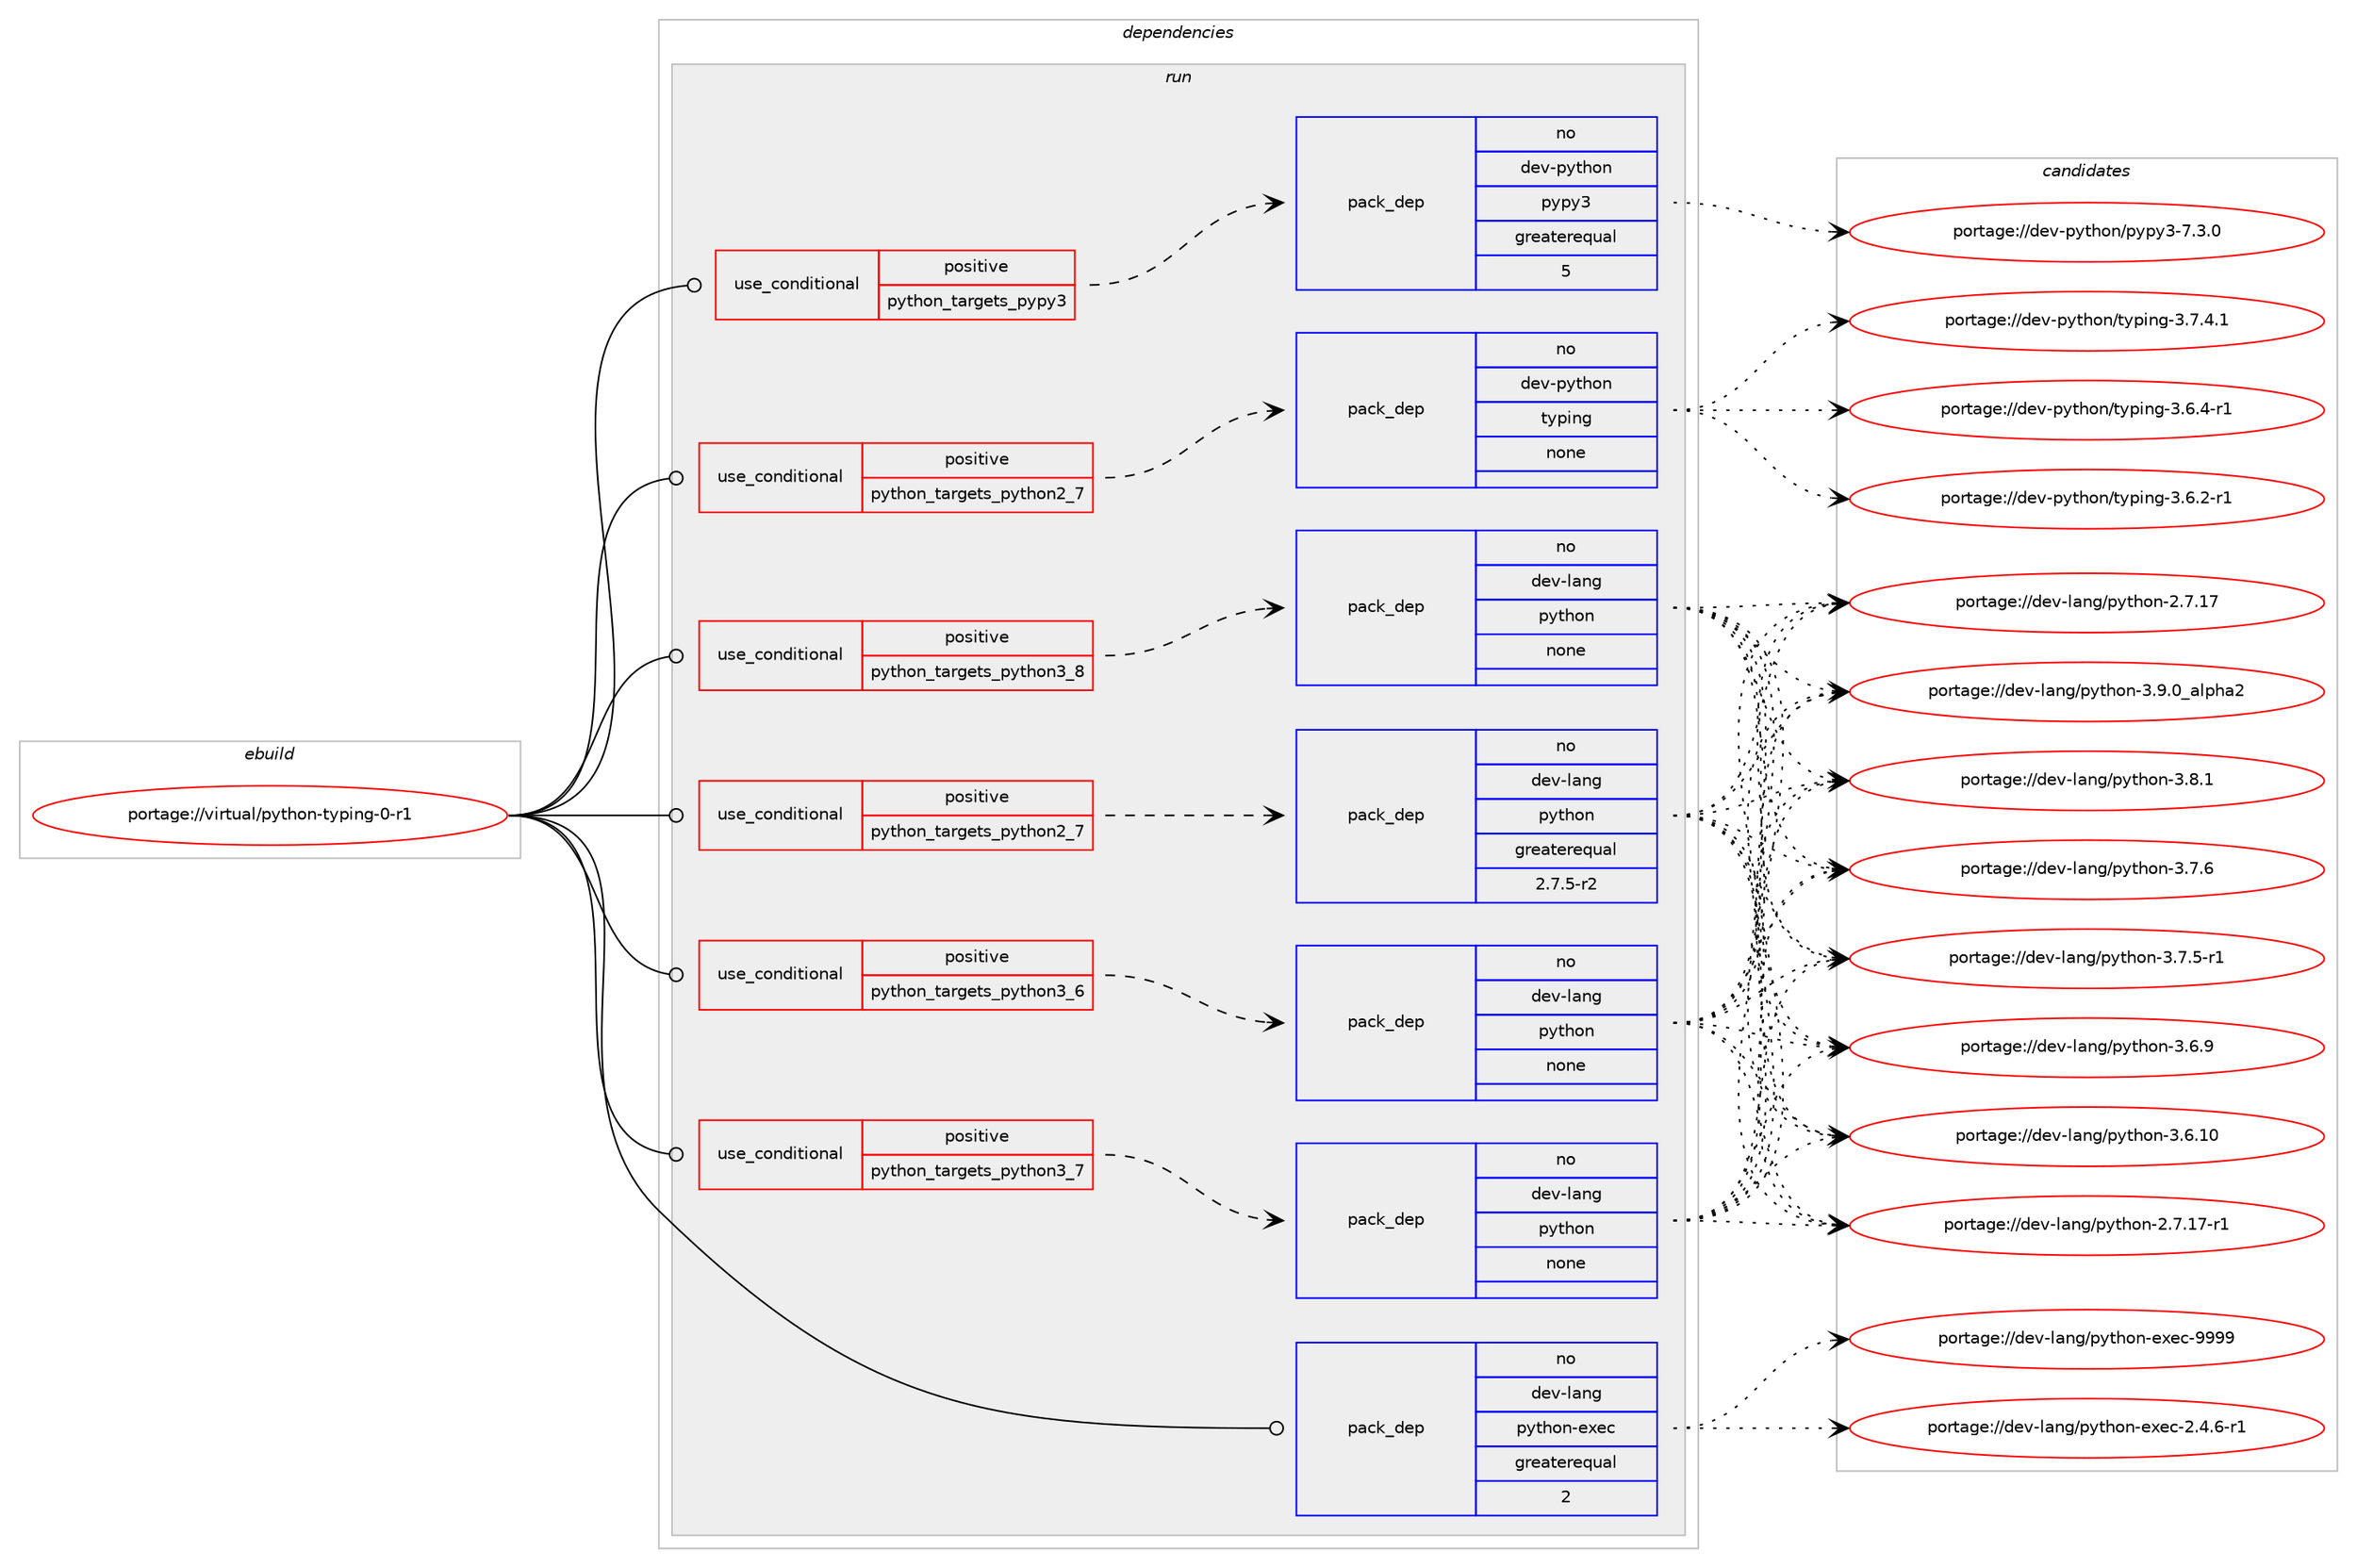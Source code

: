 digraph prolog {

# *************
# Graph options
# *************

newrank=true;
concentrate=true;
compound=true;
graph [rankdir=LR,fontname=Helvetica,fontsize=10,ranksep=1.5];#, ranksep=2.5, nodesep=0.2];
edge  [arrowhead=vee];
node  [fontname=Helvetica,fontsize=10];

# **********
# The ebuild
# **********

subgraph cluster_leftcol {
color=gray;
rank=same;
label=<<i>ebuild</i>>;
id [label="portage://virtual/python-typing-0-r1", color=red, width=4, href="../virtual/python-typing-0-r1.svg"];
}

# ****************
# The dependencies
# ****************

subgraph cluster_midcol {
color=gray;
label=<<i>dependencies</i>>;
subgraph cluster_compile {
fillcolor="#eeeeee";
style=filled;
label=<<i>compile</i>>;
}
subgraph cluster_compileandrun {
fillcolor="#eeeeee";
style=filled;
label=<<i>compile and run</i>>;
}
subgraph cluster_run {
fillcolor="#eeeeee";
style=filled;
label=<<i>run</i>>;
subgraph cond6069 {
dependency34038 [label=<<TABLE BORDER="0" CELLBORDER="1" CELLSPACING="0" CELLPADDING="4"><TR><TD ROWSPAN="3" CELLPADDING="10">use_conditional</TD></TR><TR><TD>positive</TD></TR><TR><TD>python_targets_pypy3</TD></TR></TABLE>>, shape=none, color=red];
subgraph pack27306 {
dependency34039 [label=<<TABLE BORDER="0" CELLBORDER="1" CELLSPACING="0" CELLPADDING="4" WIDTH="220"><TR><TD ROWSPAN="6" CELLPADDING="30">pack_dep</TD></TR><TR><TD WIDTH="110">no</TD></TR><TR><TD>dev-python</TD></TR><TR><TD>pypy3</TD></TR><TR><TD>greaterequal</TD></TR><TR><TD>5</TD></TR></TABLE>>, shape=none, color=blue];
}
dependency34038:e -> dependency34039:w [weight=20,style="dashed",arrowhead="vee"];
}
id:e -> dependency34038:w [weight=20,style="solid",arrowhead="odot"];
subgraph cond6070 {
dependency34040 [label=<<TABLE BORDER="0" CELLBORDER="1" CELLSPACING="0" CELLPADDING="4"><TR><TD ROWSPAN="3" CELLPADDING="10">use_conditional</TD></TR><TR><TD>positive</TD></TR><TR><TD>python_targets_python2_7</TD></TR></TABLE>>, shape=none, color=red];
subgraph pack27307 {
dependency34041 [label=<<TABLE BORDER="0" CELLBORDER="1" CELLSPACING="0" CELLPADDING="4" WIDTH="220"><TR><TD ROWSPAN="6" CELLPADDING="30">pack_dep</TD></TR><TR><TD WIDTH="110">no</TD></TR><TR><TD>dev-lang</TD></TR><TR><TD>python</TD></TR><TR><TD>greaterequal</TD></TR><TR><TD>2.7.5-r2</TD></TR></TABLE>>, shape=none, color=blue];
}
dependency34040:e -> dependency34041:w [weight=20,style="dashed",arrowhead="vee"];
}
id:e -> dependency34040:w [weight=20,style="solid",arrowhead="odot"];
subgraph cond6071 {
dependency34042 [label=<<TABLE BORDER="0" CELLBORDER="1" CELLSPACING="0" CELLPADDING="4"><TR><TD ROWSPAN="3" CELLPADDING="10">use_conditional</TD></TR><TR><TD>positive</TD></TR><TR><TD>python_targets_python2_7</TD></TR></TABLE>>, shape=none, color=red];
subgraph pack27308 {
dependency34043 [label=<<TABLE BORDER="0" CELLBORDER="1" CELLSPACING="0" CELLPADDING="4" WIDTH="220"><TR><TD ROWSPAN="6" CELLPADDING="30">pack_dep</TD></TR><TR><TD WIDTH="110">no</TD></TR><TR><TD>dev-python</TD></TR><TR><TD>typing</TD></TR><TR><TD>none</TD></TR><TR><TD></TD></TR></TABLE>>, shape=none, color=blue];
}
dependency34042:e -> dependency34043:w [weight=20,style="dashed",arrowhead="vee"];
}
id:e -> dependency34042:w [weight=20,style="solid",arrowhead="odot"];
subgraph cond6072 {
dependency34044 [label=<<TABLE BORDER="0" CELLBORDER="1" CELLSPACING="0" CELLPADDING="4"><TR><TD ROWSPAN="3" CELLPADDING="10">use_conditional</TD></TR><TR><TD>positive</TD></TR><TR><TD>python_targets_python3_6</TD></TR></TABLE>>, shape=none, color=red];
subgraph pack27309 {
dependency34045 [label=<<TABLE BORDER="0" CELLBORDER="1" CELLSPACING="0" CELLPADDING="4" WIDTH="220"><TR><TD ROWSPAN="6" CELLPADDING="30">pack_dep</TD></TR><TR><TD WIDTH="110">no</TD></TR><TR><TD>dev-lang</TD></TR><TR><TD>python</TD></TR><TR><TD>none</TD></TR><TR><TD></TD></TR></TABLE>>, shape=none, color=blue];
}
dependency34044:e -> dependency34045:w [weight=20,style="dashed",arrowhead="vee"];
}
id:e -> dependency34044:w [weight=20,style="solid",arrowhead="odot"];
subgraph cond6073 {
dependency34046 [label=<<TABLE BORDER="0" CELLBORDER="1" CELLSPACING="0" CELLPADDING="4"><TR><TD ROWSPAN="3" CELLPADDING="10">use_conditional</TD></TR><TR><TD>positive</TD></TR><TR><TD>python_targets_python3_7</TD></TR></TABLE>>, shape=none, color=red];
subgraph pack27310 {
dependency34047 [label=<<TABLE BORDER="0" CELLBORDER="1" CELLSPACING="0" CELLPADDING="4" WIDTH="220"><TR><TD ROWSPAN="6" CELLPADDING="30">pack_dep</TD></TR><TR><TD WIDTH="110">no</TD></TR><TR><TD>dev-lang</TD></TR><TR><TD>python</TD></TR><TR><TD>none</TD></TR><TR><TD></TD></TR></TABLE>>, shape=none, color=blue];
}
dependency34046:e -> dependency34047:w [weight=20,style="dashed",arrowhead="vee"];
}
id:e -> dependency34046:w [weight=20,style="solid",arrowhead="odot"];
subgraph cond6074 {
dependency34048 [label=<<TABLE BORDER="0" CELLBORDER="1" CELLSPACING="0" CELLPADDING="4"><TR><TD ROWSPAN="3" CELLPADDING="10">use_conditional</TD></TR><TR><TD>positive</TD></TR><TR><TD>python_targets_python3_8</TD></TR></TABLE>>, shape=none, color=red];
subgraph pack27311 {
dependency34049 [label=<<TABLE BORDER="0" CELLBORDER="1" CELLSPACING="0" CELLPADDING="4" WIDTH="220"><TR><TD ROWSPAN="6" CELLPADDING="30">pack_dep</TD></TR><TR><TD WIDTH="110">no</TD></TR><TR><TD>dev-lang</TD></TR><TR><TD>python</TD></TR><TR><TD>none</TD></TR><TR><TD></TD></TR></TABLE>>, shape=none, color=blue];
}
dependency34048:e -> dependency34049:w [weight=20,style="dashed",arrowhead="vee"];
}
id:e -> dependency34048:w [weight=20,style="solid",arrowhead="odot"];
subgraph pack27312 {
dependency34050 [label=<<TABLE BORDER="0" CELLBORDER="1" CELLSPACING="0" CELLPADDING="4" WIDTH="220"><TR><TD ROWSPAN="6" CELLPADDING="30">pack_dep</TD></TR><TR><TD WIDTH="110">no</TD></TR><TR><TD>dev-lang</TD></TR><TR><TD>python-exec</TD></TR><TR><TD>greaterequal</TD></TR><TR><TD>2</TD></TR></TABLE>>, shape=none, color=blue];
}
id:e -> dependency34050:w [weight=20,style="solid",arrowhead="odot"];
}
}

# **************
# The candidates
# **************

subgraph cluster_choices {
rank=same;
color=gray;
label=<<i>candidates</i>>;

subgraph choice27306 {
color=black;
nodesep=1;
choice100101118451121211161041111104711212111212151455546514648 [label="portage://dev-python/pypy3-7.3.0", color=red, width=4,href="../dev-python/pypy3-7.3.0.svg"];
dependency34039:e -> choice100101118451121211161041111104711212111212151455546514648:w [style=dotted,weight="100"];
}
subgraph choice27307 {
color=black;
nodesep=1;
choice10010111845108971101034711212111610411111045514657464895971081121049750 [label="portage://dev-lang/python-3.9.0_alpha2", color=red, width=4,href="../dev-lang/python-3.9.0_alpha2.svg"];
choice100101118451089711010347112121116104111110455146564649 [label="portage://dev-lang/python-3.8.1", color=red, width=4,href="../dev-lang/python-3.8.1.svg"];
choice100101118451089711010347112121116104111110455146554654 [label="portage://dev-lang/python-3.7.6", color=red, width=4,href="../dev-lang/python-3.7.6.svg"];
choice1001011184510897110103471121211161041111104551465546534511449 [label="portage://dev-lang/python-3.7.5-r1", color=red, width=4,href="../dev-lang/python-3.7.5-r1.svg"];
choice100101118451089711010347112121116104111110455146544657 [label="portage://dev-lang/python-3.6.9", color=red, width=4,href="../dev-lang/python-3.6.9.svg"];
choice10010111845108971101034711212111610411111045514654464948 [label="portage://dev-lang/python-3.6.10", color=red, width=4,href="../dev-lang/python-3.6.10.svg"];
choice100101118451089711010347112121116104111110455046554649554511449 [label="portage://dev-lang/python-2.7.17-r1", color=red, width=4,href="../dev-lang/python-2.7.17-r1.svg"];
choice10010111845108971101034711212111610411111045504655464955 [label="portage://dev-lang/python-2.7.17", color=red, width=4,href="../dev-lang/python-2.7.17.svg"];
dependency34041:e -> choice10010111845108971101034711212111610411111045514657464895971081121049750:w [style=dotted,weight="100"];
dependency34041:e -> choice100101118451089711010347112121116104111110455146564649:w [style=dotted,weight="100"];
dependency34041:e -> choice100101118451089711010347112121116104111110455146554654:w [style=dotted,weight="100"];
dependency34041:e -> choice1001011184510897110103471121211161041111104551465546534511449:w [style=dotted,weight="100"];
dependency34041:e -> choice100101118451089711010347112121116104111110455146544657:w [style=dotted,weight="100"];
dependency34041:e -> choice10010111845108971101034711212111610411111045514654464948:w [style=dotted,weight="100"];
dependency34041:e -> choice100101118451089711010347112121116104111110455046554649554511449:w [style=dotted,weight="100"];
dependency34041:e -> choice10010111845108971101034711212111610411111045504655464955:w [style=dotted,weight="100"];
}
subgraph choice27308 {
color=black;
nodesep=1;
choice10010111845112121116104111110471161211121051101034551465546524649 [label="portage://dev-python/typing-3.7.4.1", color=red, width=4,href="../dev-python/typing-3.7.4.1.svg"];
choice10010111845112121116104111110471161211121051101034551465446524511449 [label="portage://dev-python/typing-3.6.4-r1", color=red, width=4,href="../dev-python/typing-3.6.4-r1.svg"];
choice10010111845112121116104111110471161211121051101034551465446504511449 [label="portage://dev-python/typing-3.6.2-r1", color=red, width=4,href="../dev-python/typing-3.6.2-r1.svg"];
dependency34043:e -> choice10010111845112121116104111110471161211121051101034551465546524649:w [style=dotted,weight="100"];
dependency34043:e -> choice10010111845112121116104111110471161211121051101034551465446524511449:w [style=dotted,weight="100"];
dependency34043:e -> choice10010111845112121116104111110471161211121051101034551465446504511449:w [style=dotted,weight="100"];
}
subgraph choice27309 {
color=black;
nodesep=1;
choice10010111845108971101034711212111610411111045514657464895971081121049750 [label="portage://dev-lang/python-3.9.0_alpha2", color=red, width=4,href="../dev-lang/python-3.9.0_alpha2.svg"];
choice100101118451089711010347112121116104111110455146564649 [label="portage://dev-lang/python-3.8.1", color=red, width=4,href="../dev-lang/python-3.8.1.svg"];
choice100101118451089711010347112121116104111110455146554654 [label="portage://dev-lang/python-3.7.6", color=red, width=4,href="../dev-lang/python-3.7.6.svg"];
choice1001011184510897110103471121211161041111104551465546534511449 [label="portage://dev-lang/python-3.7.5-r1", color=red, width=4,href="../dev-lang/python-3.7.5-r1.svg"];
choice100101118451089711010347112121116104111110455146544657 [label="portage://dev-lang/python-3.6.9", color=red, width=4,href="../dev-lang/python-3.6.9.svg"];
choice10010111845108971101034711212111610411111045514654464948 [label="portage://dev-lang/python-3.6.10", color=red, width=4,href="../dev-lang/python-3.6.10.svg"];
choice100101118451089711010347112121116104111110455046554649554511449 [label="portage://dev-lang/python-2.7.17-r1", color=red, width=4,href="../dev-lang/python-2.7.17-r1.svg"];
choice10010111845108971101034711212111610411111045504655464955 [label="portage://dev-lang/python-2.7.17", color=red, width=4,href="../dev-lang/python-2.7.17.svg"];
dependency34045:e -> choice10010111845108971101034711212111610411111045514657464895971081121049750:w [style=dotted,weight="100"];
dependency34045:e -> choice100101118451089711010347112121116104111110455146564649:w [style=dotted,weight="100"];
dependency34045:e -> choice100101118451089711010347112121116104111110455146554654:w [style=dotted,weight="100"];
dependency34045:e -> choice1001011184510897110103471121211161041111104551465546534511449:w [style=dotted,weight="100"];
dependency34045:e -> choice100101118451089711010347112121116104111110455146544657:w [style=dotted,weight="100"];
dependency34045:e -> choice10010111845108971101034711212111610411111045514654464948:w [style=dotted,weight="100"];
dependency34045:e -> choice100101118451089711010347112121116104111110455046554649554511449:w [style=dotted,weight="100"];
dependency34045:e -> choice10010111845108971101034711212111610411111045504655464955:w [style=dotted,weight="100"];
}
subgraph choice27310 {
color=black;
nodesep=1;
choice10010111845108971101034711212111610411111045514657464895971081121049750 [label="portage://dev-lang/python-3.9.0_alpha2", color=red, width=4,href="../dev-lang/python-3.9.0_alpha2.svg"];
choice100101118451089711010347112121116104111110455146564649 [label="portage://dev-lang/python-3.8.1", color=red, width=4,href="../dev-lang/python-3.8.1.svg"];
choice100101118451089711010347112121116104111110455146554654 [label="portage://dev-lang/python-3.7.6", color=red, width=4,href="../dev-lang/python-3.7.6.svg"];
choice1001011184510897110103471121211161041111104551465546534511449 [label="portage://dev-lang/python-3.7.5-r1", color=red, width=4,href="../dev-lang/python-3.7.5-r1.svg"];
choice100101118451089711010347112121116104111110455146544657 [label="portage://dev-lang/python-3.6.9", color=red, width=4,href="../dev-lang/python-3.6.9.svg"];
choice10010111845108971101034711212111610411111045514654464948 [label="portage://dev-lang/python-3.6.10", color=red, width=4,href="../dev-lang/python-3.6.10.svg"];
choice100101118451089711010347112121116104111110455046554649554511449 [label="portage://dev-lang/python-2.7.17-r1", color=red, width=4,href="../dev-lang/python-2.7.17-r1.svg"];
choice10010111845108971101034711212111610411111045504655464955 [label="portage://dev-lang/python-2.7.17", color=red, width=4,href="../dev-lang/python-2.7.17.svg"];
dependency34047:e -> choice10010111845108971101034711212111610411111045514657464895971081121049750:w [style=dotted,weight="100"];
dependency34047:e -> choice100101118451089711010347112121116104111110455146564649:w [style=dotted,weight="100"];
dependency34047:e -> choice100101118451089711010347112121116104111110455146554654:w [style=dotted,weight="100"];
dependency34047:e -> choice1001011184510897110103471121211161041111104551465546534511449:w [style=dotted,weight="100"];
dependency34047:e -> choice100101118451089711010347112121116104111110455146544657:w [style=dotted,weight="100"];
dependency34047:e -> choice10010111845108971101034711212111610411111045514654464948:w [style=dotted,weight="100"];
dependency34047:e -> choice100101118451089711010347112121116104111110455046554649554511449:w [style=dotted,weight="100"];
dependency34047:e -> choice10010111845108971101034711212111610411111045504655464955:w [style=dotted,weight="100"];
}
subgraph choice27311 {
color=black;
nodesep=1;
choice10010111845108971101034711212111610411111045514657464895971081121049750 [label="portage://dev-lang/python-3.9.0_alpha2", color=red, width=4,href="../dev-lang/python-3.9.0_alpha2.svg"];
choice100101118451089711010347112121116104111110455146564649 [label="portage://dev-lang/python-3.8.1", color=red, width=4,href="../dev-lang/python-3.8.1.svg"];
choice100101118451089711010347112121116104111110455146554654 [label="portage://dev-lang/python-3.7.6", color=red, width=4,href="../dev-lang/python-3.7.6.svg"];
choice1001011184510897110103471121211161041111104551465546534511449 [label="portage://dev-lang/python-3.7.5-r1", color=red, width=4,href="../dev-lang/python-3.7.5-r1.svg"];
choice100101118451089711010347112121116104111110455146544657 [label="portage://dev-lang/python-3.6.9", color=red, width=4,href="../dev-lang/python-3.6.9.svg"];
choice10010111845108971101034711212111610411111045514654464948 [label="portage://dev-lang/python-3.6.10", color=red, width=4,href="../dev-lang/python-3.6.10.svg"];
choice100101118451089711010347112121116104111110455046554649554511449 [label="portage://dev-lang/python-2.7.17-r1", color=red, width=4,href="../dev-lang/python-2.7.17-r1.svg"];
choice10010111845108971101034711212111610411111045504655464955 [label="portage://dev-lang/python-2.7.17", color=red, width=4,href="../dev-lang/python-2.7.17.svg"];
dependency34049:e -> choice10010111845108971101034711212111610411111045514657464895971081121049750:w [style=dotted,weight="100"];
dependency34049:e -> choice100101118451089711010347112121116104111110455146564649:w [style=dotted,weight="100"];
dependency34049:e -> choice100101118451089711010347112121116104111110455146554654:w [style=dotted,weight="100"];
dependency34049:e -> choice1001011184510897110103471121211161041111104551465546534511449:w [style=dotted,weight="100"];
dependency34049:e -> choice100101118451089711010347112121116104111110455146544657:w [style=dotted,weight="100"];
dependency34049:e -> choice10010111845108971101034711212111610411111045514654464948:w [style=dotted,weight="100"];
dependency34049:e -> choice100101118451089711010347112121116104111110455046554649554511449:w [style=dotted,weight="100"];
dependency34049:e -> choice10010111845108971101034711212111610411111045504655464955:w [style=dotted,weight="100"];
}
subgraph choice27312 {
color=black;
nodesep=1;
choice10010111845108971101034711212111610411111045101120101994557575757 [label="portage://dev-lang/python-exec-9999", color=red, width=4,href="../dev-lang/python-exec-9999.svg"];
choice10010111845108971101034711212111610411111045101120101994550465246544511449 [label="portage://dev-lang/python-exec-2.4.6-r1", color=red, width=4,href="../dev-lang/python-exec-2.4.6-r1.svg"];
dependency34050:e -> choice10010111845108971101034711212111610411111045101120101994557575757:w [style=dotted,weight="100"];
dependency34050:e -> choice10010111845108971101034711212111610411111045101120101994550465246544511449:w [style=dotted,weight="100"];
}
}

}
